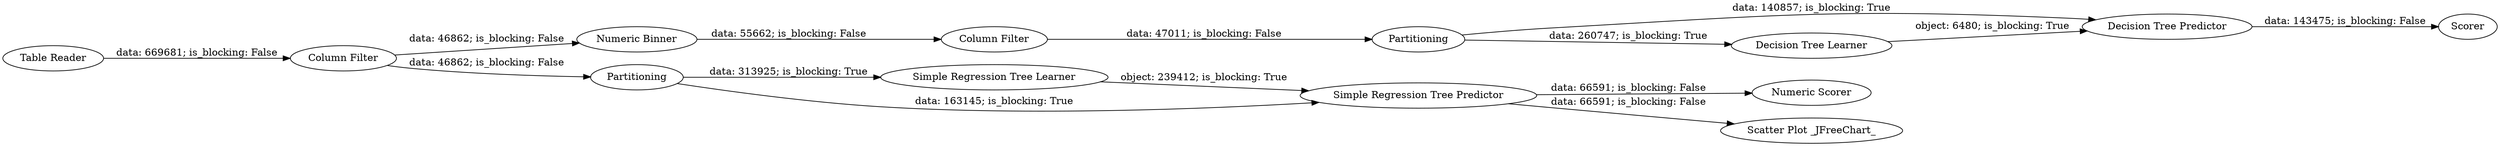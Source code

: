 digraph {
	"1536734567264372007_18" [label="Numeric Binner"]
	"1536734567264372007_4" [label="Simple Regression Tree Learner"]
	"1536734567264372007_2" [label="Column Filter"]
	"1536734567264372007_20" [label="Decision Tree Predictor"]
	"1536734567264372007_22" [label=Partitioning]
	"1536734567264372007_6" [label="Numeric Scorer"]
	"1536734567264372007_19" [label="Decision Tree Learner"]
	"1536734567264372007_7" [label="Scatter Plot _JFreeChart_"]
	"1536734567264372007_3" [label=Partitioning]
	"1536734567264372007_14" [label="Table Reader"]
	"1536734567264372007_23" [label=Scorer]
	"1536734567264372007_5" [label="Simple Regression Tree Predictor"]
	"1536734567264372007_21" [label="Column Filter"]
	"1536734567264372007_19" -> "1536734567264372007_20" [label="object: 6480; is_blocking: True"]
	"1536734567264372007_21" -> "1536734567264372007_22" [label="data: 47011; is_blocking: False"]
	"1536734567264372007_14" -> "1536734567264372007_2" [label="data: 669681; is_blocking: False"]
	"1536734567264372007_3" -> "1536734567264372007_5" [label="data: 163145; is_blocking: True"]
	"1536734567264372007_5" -> "1536734567264372007_6" [label="data: 66591; is_blocking: False"]
	"1536734567264372007_4" -> "1536734567264372007_5" [label="object: 239412; is_blocking: True"]
	"1536734567264372007_20" -> "1536734567264372007_23" [label="data: 143475; is_blocking: False"]
	"1536734567264372007_3" -> "1536734567264372007_4" [label="data: 313925; is_blocking: True"]
	"1536734567264372007_5" -> "1536734567264372007_7" [label="data: 66591; is_blocking: False"]
	"1536734567264372007_2" -> "1536734567264372007_3" [label="data: 46862; is_blocking: False"]
	"1536734567264372007_2" -> "1536734567264372007_18" [label="data: 46862; is_blocking: False"]
	"1536734567264372007_18" -> "1536734567264372007_21" [label="data: 55662; is_blocking: False"]
	"1536734567264372007_22" -> "1536734567264372007_19" [label="data: 260747; is_blocking: True"]
	"1536734567264372007_22" -> "1536734567264372007_20" [label="data: 140857; is_blocking: True"]
	rankdir=LR
}
